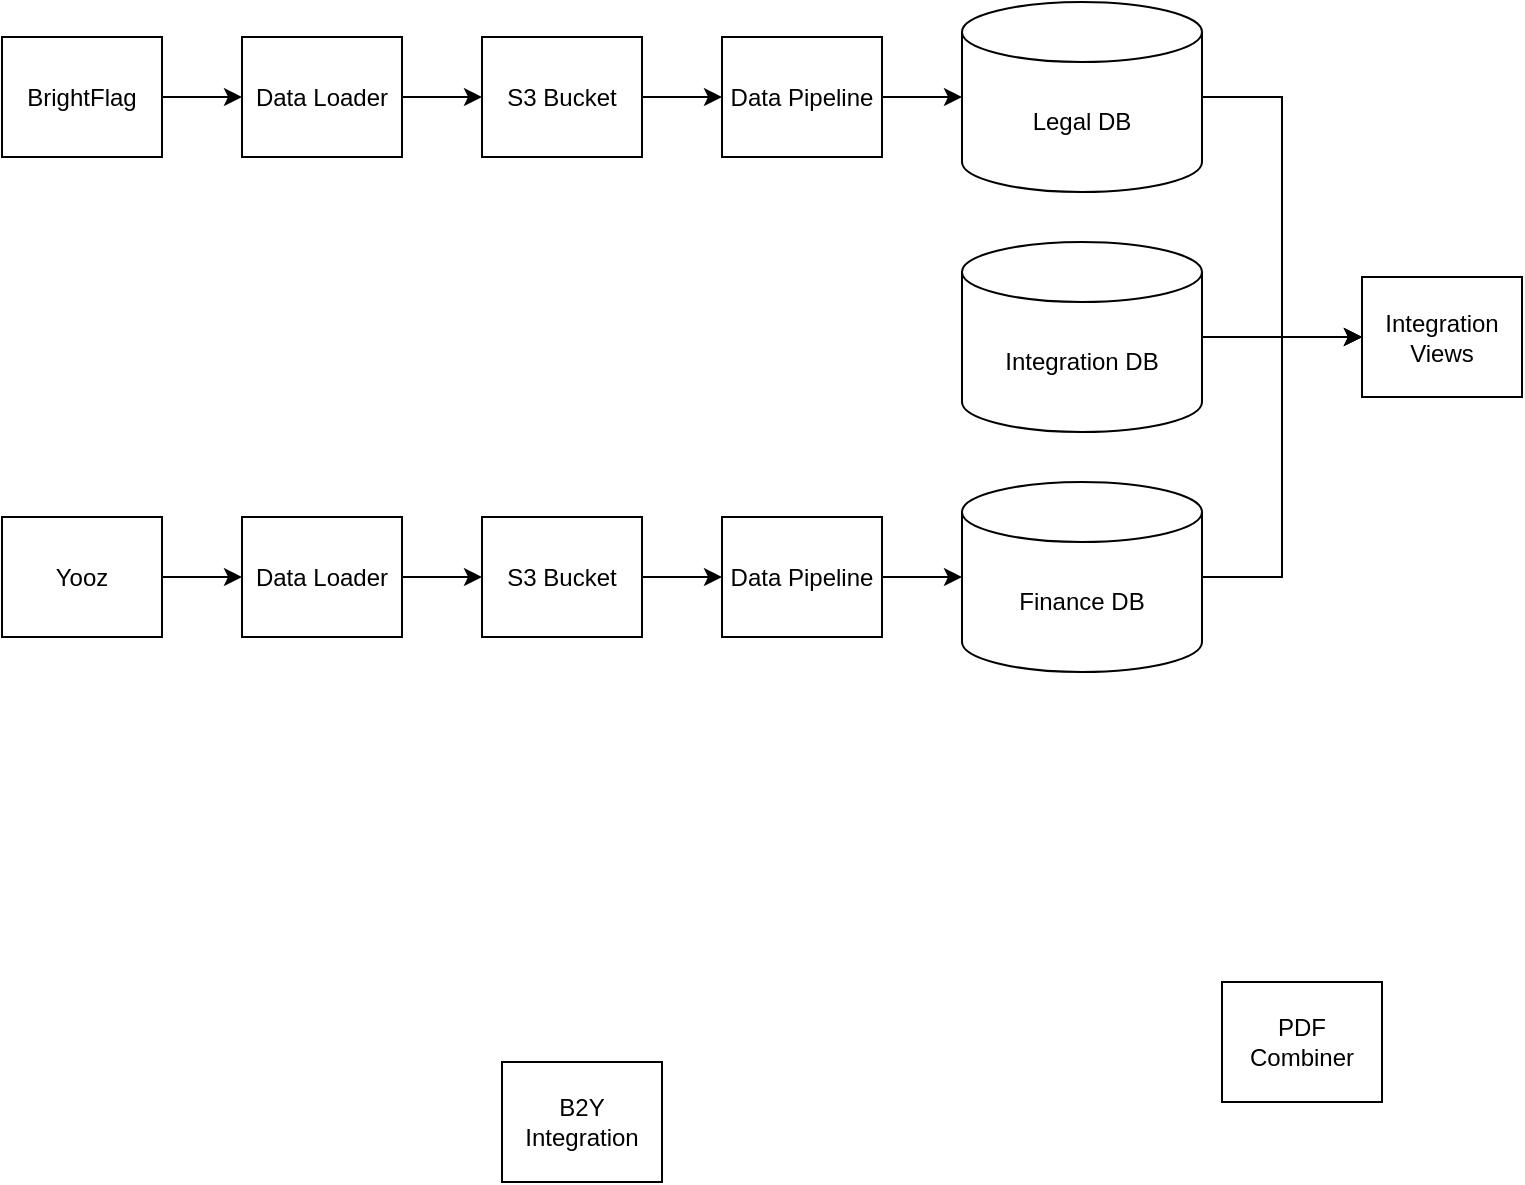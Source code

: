 <mxfile version="24.0.7" type="github">
  <diagram name="Page-1" id="rpXskTdR_856NKPqqqEg">
    <mxGraphModel dx="1592" dy="1169" grid="1" gridSize="10" guides="1" tooltips="1" connect="1" arrows="1" fold="1" page="1" pageScale="1" pageWidth="850" pageHeight="1100" math="0" shadow="0">
      <root>
        <mxCell id="0" />
        <mxCell id="1" parent="0" />
        <mxCell id="hu-sAR_U4PtlPBGoUDsY-30" value="" style="edgeStyle=orthogonalEdgeStyle;rounded=0;orthogonalLoop=1;jettySize=auto;html=1;" edge="1" parent="1" source="hu-sAR_U4PtlPBGoUDsY-1" target="hu-sAR_U4PtlPBGoUDsY-5">
          <mxGeometry relative="1" as="geometry" />
        </mxCell>
        <mxCell id="hu-sAR_U4PtlPBGoUDsY-1" value="BrightFlag" style="rounded=0;whiteSpace=wrap;html=1;" vertex="1" parent="1">
          <mxGeometry y="57.5" width="80" height="60" as="geometry" />
        </mxCell>
        <mxCell id="hu-sAR_U4PtlPBGoUDsY-33" value="" style="edgeStyle=orthogonalEdgeStyle;rounded=0;orthogonalLoop=1;jettySize=auto;html=1;" edge="1" parent="1" source="hu-sAR_U4PtlPBGoUDsY-2" target="hu-sAR_U4PtlPBGoUDsY-6">
          <mxGeometry relative="1" as="geometry" />
        </mxCell>
        <mxCell id="hu-sAR_U4PtlPBGoUDsY-2" value="Yooz" style="rounded=0;whiteSpace=wrap;html=1;" vertex="1" parent="1">
          <mxGeometry y="297.5" width="80" height="60" as="geometry" />
        </mxCell>
        <mxCell id="hu-sAR_U4PtlPBGoUDsY-3" value="Legal DB" style="shape=cylinder3;whiteSpace=wrap;html=1;boundedLbl=1;backgroundOutline=1;size=15;" vertex="1" parent="1">
          <mxGeometry x="480" y="40" width="120" height="95" as="geometry" />
        </mxCell>
        <mxCell id="hu-sAR_U4PtlPBGoUDsY-4" value="Integration DB" style="shape=cylinder3;whiteSpace=wrap;html=1;boundedLbl=1;backgroundOutline=1;size=15;" vertex="1" parent="1">
          <mxGeometry x="480" y="160" width="120" height="95" as="geometry" />
        </mxCell>
        <mxCell id="hu-sAR_U4PtlPBGoUDsY-31" value="" style="edgeStyle=orthogonalEdgeStyle;rounded=0;orthogonalLoop=1;jettySize=auto;html=1;" edge="1" parent="1" source="hu-sAR_U4PtlPBGoUDsY-5" target="hu-sAR_U4PtlPBGoUDsY-12">
          <mxGeometry relative="1" as="geometry" />
        </mxCell>
        <mxCell id="hu-sAR_U4PtlPBGoUDsY-5" value="Data Loader" style="rounded=0;whiteSpace=wrap;html=1;" vertex="1" parent="1">
          <mxGeometry x="120" y="57.5" width="80" height="60" as="geometry" />
        </mxCell>
        <mxCell id="hu-sAR_U4PtlPBGoUDsY-34" value="" style="edgeStyle=orthogonalEdgeStyle;rounded=0;orthogonalLoop=1;jettySize=auto;html=1;" edge="1" parent="1" source="hu-sAR_U4PtlPBGoUDsY-6" target="hu-sAR_U4PtlPBGoUDsY-13">
          <mxGeometry relative="1" as="geometry" />
        </mxCell>
        <mxCell id="hu-sAR_U4PtlPBGoUDsY-6" value="Data Loader" style="rounded=0;whiteSpace=wrap;html=1;" vertex="1" parent="1">
          <mxGeometry x="120" y="297.5" width="80" height="60" as="geometry" />
        </mxCell>
        <mxCell id="hu-sAR_U4PtlPBGoUDsY-7" value="Data Pipeline" style="rounded=0;whiteSpace=wrap;html=1;" vertex="1" parent="1">
          <mxGeometry x="360" y="57.5" width="80" height="60" as="geometry" />
        </mxCell>
        <mxCell id="hu-sAR_U4PtlPBGoUDsY-36" value="" style="edgeStyle=orthogonalEdgeStyle;rounded=0;orthogonalLoop=1;jettySize=auto;html=1;" edge="1" parent="1" source="hu-sAR_U4PtlPBGoUDsY-8" target="hu-sAR_U4PtlPBGoUDsY-9">
          <mxGeometry relative="1" as="geometry" />
        </mxCell>
        <mxCell id="hu-sAR_U4PtlPBGoUDsY-8" value="Data Pipeline" style="rounded=0;whiteSpace=wrap;html=1;" vertex="1" parent="1">
          <mxGeometry x="360" y="297.5" width="80" height="60" as="geometry" />
        </mxCell>
        <mxCell id="hu-sAR_U4PtlPBGoUDsY-9" value="Finance DB" style="shape=cylinder3;whiteSpace=wrap;html=1;boundedLbl=1;backgroundOutline=1;size=15;" vertex="1" parent="1">
          <mxGeometry x="480" y="280" width="120" height="95" as="geometry" />
        </mxCell>
        <mxCell id="hu-sAR_U4PtlPBGoUDsY-32" value="" style="edgeStyle=orthogonalEdgeStyle;rounded=0;orthogonalLoop=1;jettySize=auto;html=1;" edge="1" parent="1" source="hu-sAR_U4PtlPBGoUDsY-12" target="hu-sAR_U4PtlPBGoUDsY-7">
          <mxGeometry relative="1" as="geometry" />
        </mxCell>
        <mxCell id="hu-sAR_U4PtlPBGoUDsY-12" value="S3 Bucket" style="rounded=0;whiteSpace=wrap;html=1;" vertex="1" parent="1">
          <mxGeometry x="240" y="57.5" width="80" height="60" as="geometry" />
        </mxCell>
        <mxCell id="hu-sAR_U4PtlPBGoUDsY-35" value="" style="edgeStyle=orthogonalEdgeStyle;rounded=0;orthogonalLoop=1;jettySize=auto;html=1;" edge="1" parent="1" source="hu-sAR_U4PtlPBGoUDsY-13" target="hu-sAR_U4PtlPBGoUDsY-8">
          <mxGeometry relative="1" as="geometry" />
        </mxCell>
        <mxCell id="hu-sAR_U4PtlPBGoUDsY-13" value="S3 Bucket" style="rounded=0;whiteSpace=wrap;html=1;" vertex="1" parent="1">
          <mxGeometry x="240" y="297.5" width="80" height="60" as="geometry" />
        </mxCell>
        <mxCell id="hu-sAR_U4PtlPBGoUDsY-14" value="Integration&lt;div&gt;Views&lt;/div&gt;" style="rounded=0;whiteSpace=wrap;html=1;" vertex="1" parent="1">
          <mxGeometry x="680" y="177.5" width="80" height="60" as="geometry" />
        </mxCell>
        <mxCell id="hu-sAR_U4PtlPBGoUDsY-15" value="" style="endArrow=classic;html=1;rounded=0;exitX=1;exitY=0.5;exitDx=0;exitDy=0;entryX=0;entryY=0.5;entryDx=0;entryDy=0;entryPerimeter=0;" edge="1" parent="1" source="hu-sAR_U4PtlPBGoUDsY-7" target="hu-sAR_U4PtlPBGoUDsY-3">
          <mxGeometry width="50" height="50" relative="1" as="geometry">
            <mxPoint x="670" y="90" as="sourcePoint" />
            <mxPoint x="720" y="40" as="targetPoint" />
          </mxGeometry>
        </mxCell>
        <mxCell id="hu-sAR_U4PtlPBGoUDsY-26" value="" style="endArrow=classic;html=1;rounded=0;entryX=0;entryY=0.5;entryDx=0;entryDy=0;exitX=1;exitY=0.5;exitDx=0;exitDy=0;exitPerimeter=0;edgeStyle=orthogonalEdgeStyle;" edge="1" parent="1" source="hu-sAR_U4PtlPBGoUDsY-3" target="hu-sAR_U4PtlPBGoUDsY-14">
          <mxGeometry width="50" height="50" relative="1" as="geometry">
            <mxPoint x="750" y="510" as="sourcePoint" />
            <mxPoint x="800" y="460" as="targetPoint" />
          </mxGeometry>
        </mxCell>
        <mxCell id="hu-sAR_U4PtlPBGoUDsY-27" value="" style="endArrow=classic;html=1;rounded=0;exitX=1;exitY=0.5;exitDx=0;exitDy=0;exitPerimeter=0;entryX=0;entryY=0.5;entryDx=0;entryDy=0;" edge="1" parent="1" source="hu-sAR_U4PtlPBGoUDsY-4" target="hu-sAR_U4PtlPBGoUDsY-14">
          <mxGeometry width="50" height="50" relative="1" as="geometry">
            <mxPoint x="750" y="510" as="sourcePoint" />
            <mxPoint x="800" y="460" as="targetPoint" />
          </mxGeometry>
        </mxCell>
        <mxCell id="hu-sAR_U4PtlPBGoUDsY-28" value="" style="endArrow=classic;html=1;rounded=0;exitX=1;exitY=0.5;exitDx=0;exitDy=0;exitPerimeter=0;entryX=0;entryY=0.5;entryDx=0;entryDy=0;edgeStyle=orthogonalEdgeStyle;" edge="1" parent="1" source="hu-sAR_U4PtlPBGoUDsY-9" target="hu-sAR_U4PtlPBGoUDsY-14">
          <mxGeometry width="50" height="50" relative="1" as="geometry">
            <mxPoint x="750" y="510" as="sourcePoint" />
            <mxPoint x="800" y="460" as="targetPoint" />
          </mxGeometry>
        </mxCell>
        <mxCell id="hu-sAR_U4PtlPBGoUDsY-37" value="PDF Combiner" style="rounded=0;whiteSpace=wrap;html=1;" vertex="1" parent="1">
          <mxGeometry x="610" y="530" width="80" height="60" as="geometry" />
        </mxCell>
        <mxCell id="hu-sAR_U4PtlPBGoUDsY-38" value="B2Y Integration" style="rounded=0;whiteSpace=wrap;html=1;" vertex="1" parent="1">
          <mxGeometry x="250" y="570" width="80" height="60" as="geometry" />
        </mxCell>
      </root>
    </mxGraphModel>
  </diagram>
</mxfile>
